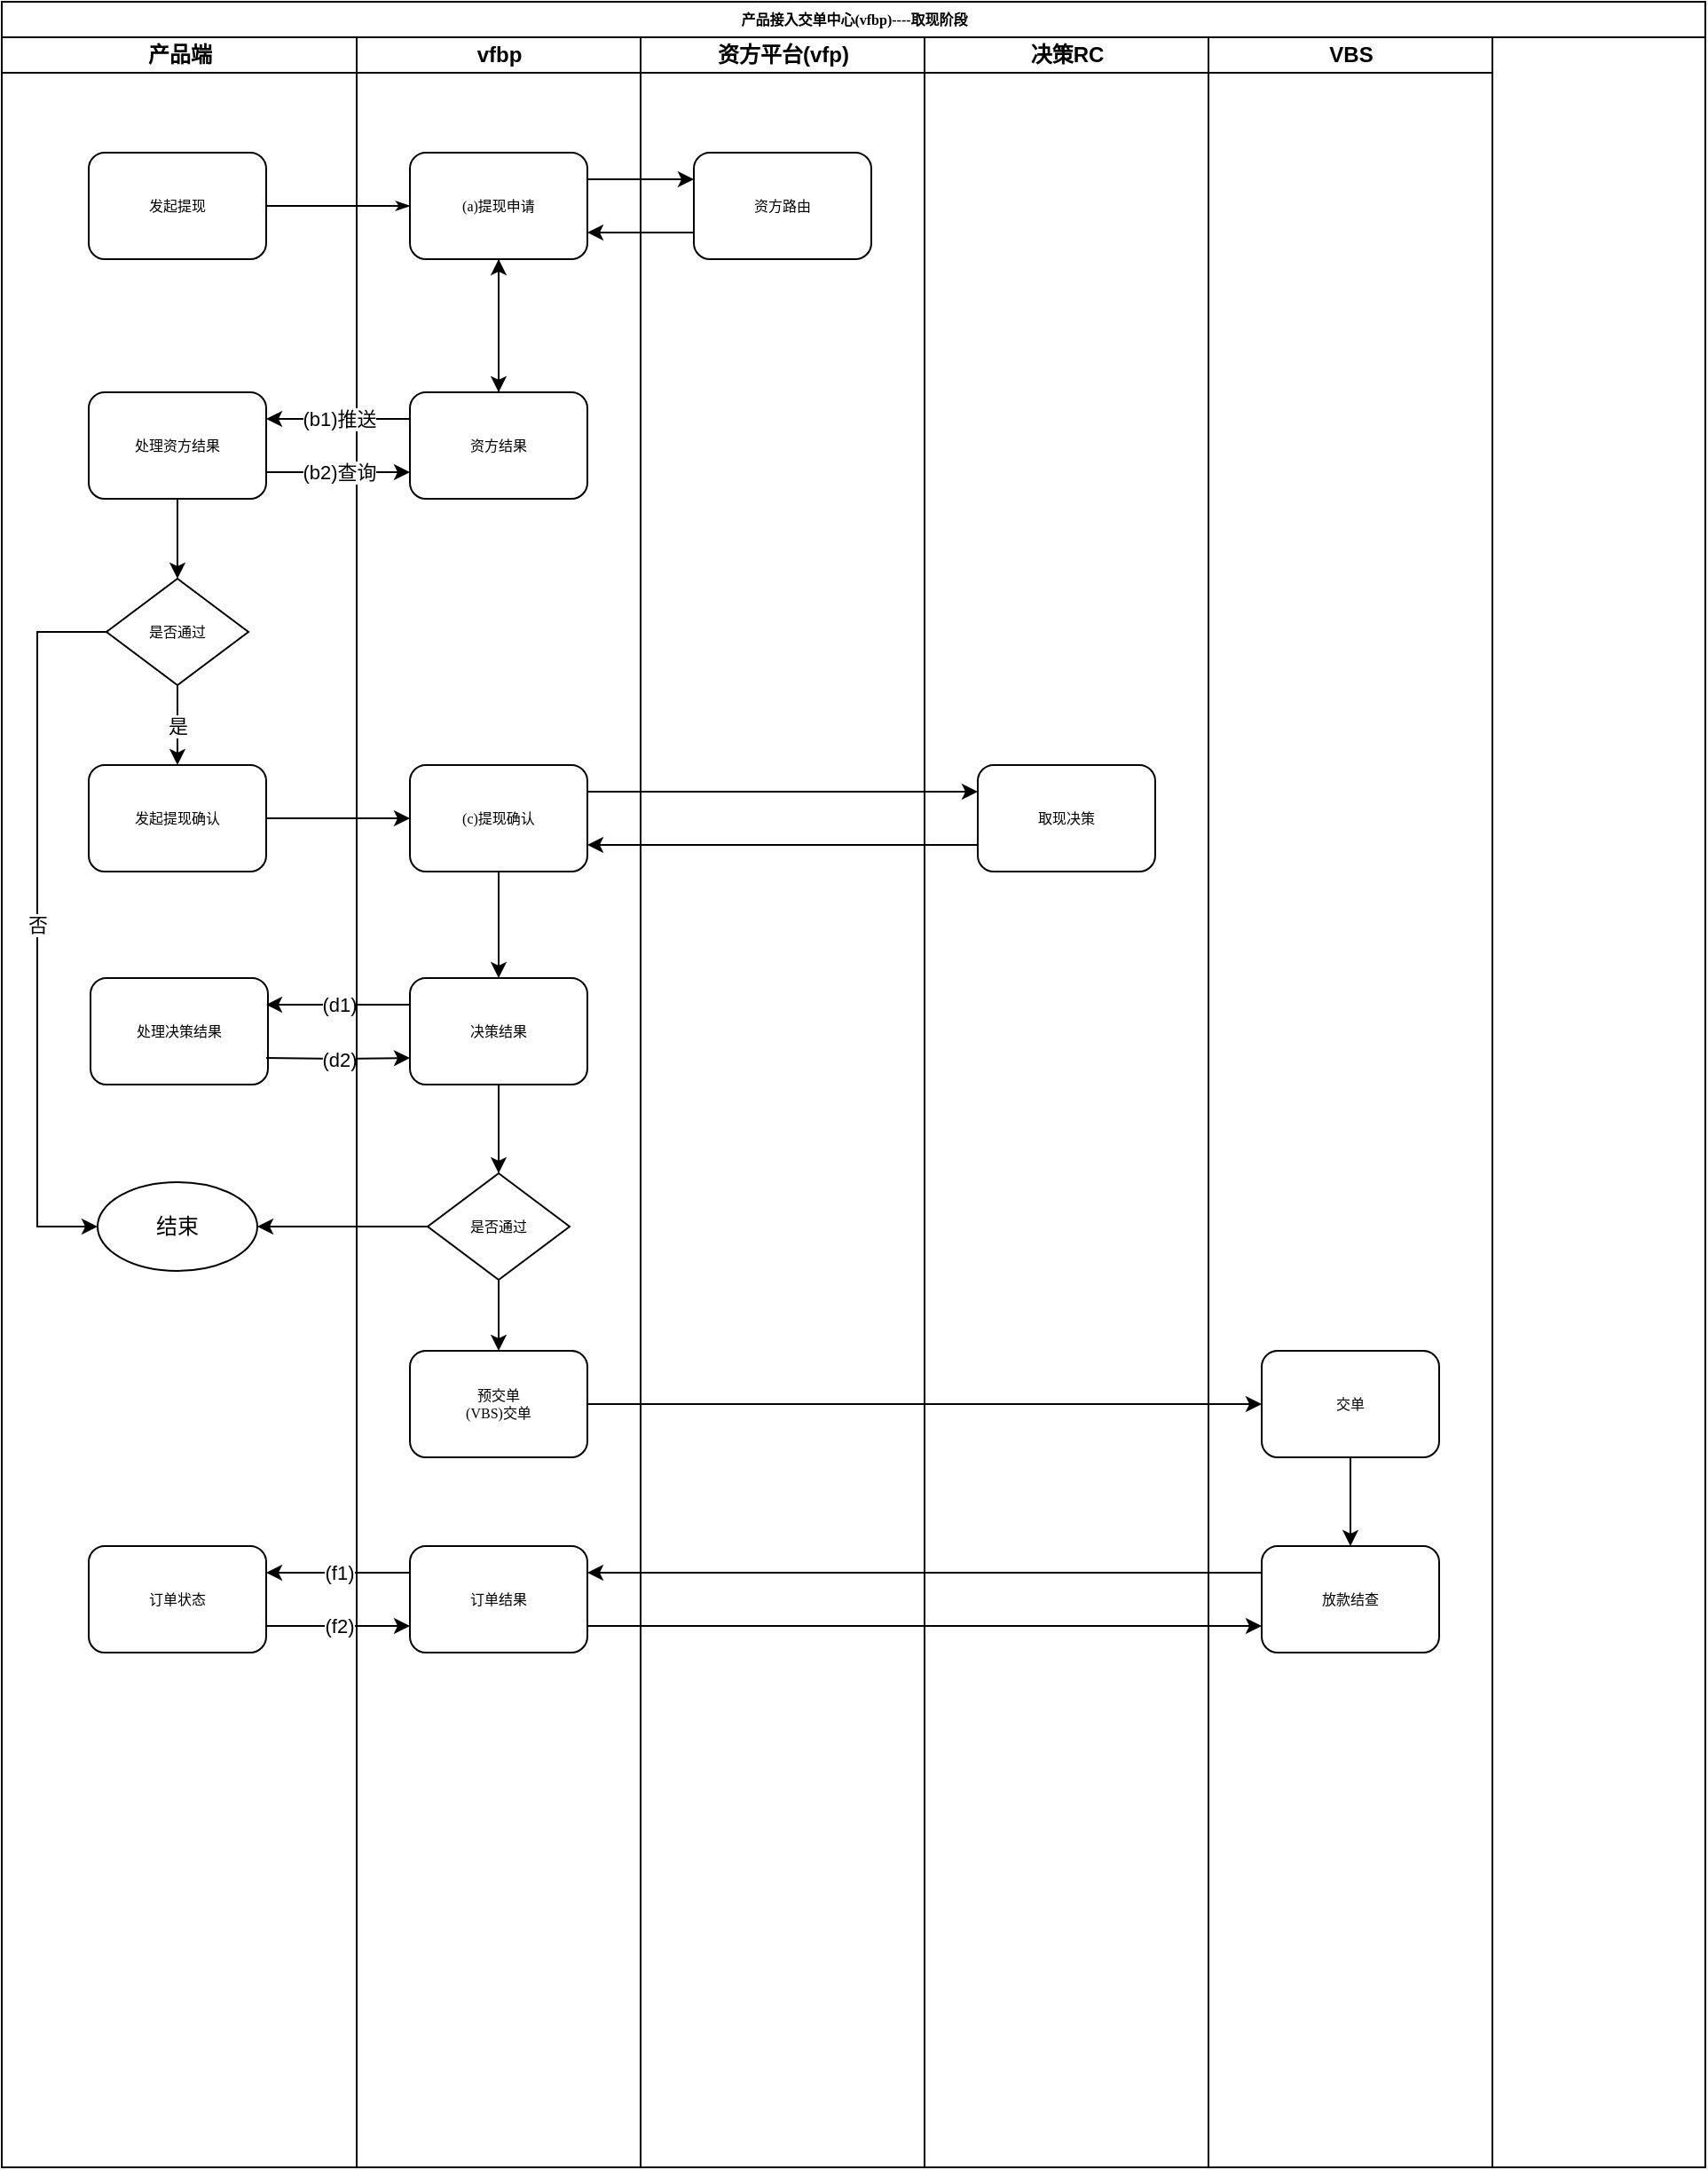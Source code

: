 <mxfile version="12.7.9" type="github">
  <diagram name="Page-1" id="74e2e168-ea6b-b213-b513-2b3c1d86103e">
    <mxGraphModel dx="1662" dy="762" grid="1" gridSize="10" guides="1" tooltips="1" connect="1" arrows="1" fold="1" page="1" pageScale="1" pageWidth="1100" pageHeight="850" background="#ffffff" math="0" shadow="0">
      <root>
        <mxCell id="0" />
        <mxCell id="1" parent="0" />
        <mxCell id="77e6c97f196da883-1" value="产品接入交单中心(vfbp)----取现阶段" style="swimlane;html=1;childLayout=stackLayout;startSize=20;rounded=0;shadow=0;labelBackgroundColor=none;strokeWidth=1;fontFamily=Verdana;fontSize=8;align=center;" parent="1" vertex="1">
          <mxGeometry x="70" y="40" width="960" height="1220" as="geometry" />
        </mxCell>
        <mxCell id="77e6c97f196da883-2" value="产品端" style="swimlane;html=1;startSize=20;" parent="77e6c97f196da883-1" vertex="1">
          <mxGeometry y="20" width="200" height="1200" as="geometry" />
        </mxCell>
        <mxCell id="77e6c97f196da883-8" value="发起提现" style="rounded=1;whiteSpace=wrap;html=1;shadow=0;labelBackgroundColor=none;strokeWidth=1;fontFamily=Verdana;fontSize=8;align=center;" parent="77e6c97f196da883-2" vertex="1">
          <mxGeometry x="49" y="65" width="100" height="60" as="geometry" />
        </mxCell>
        <mxCell id="cEkMStGPxNgNisxTyB1P-41" style="edgeStyle=orthogonalEdgeStyle;rounded=0;orthogonalLoop=1;jettySize=auto;html=1;exitX=0.5;exitY=1;exitDx=0;exitDy=0;" parent="77e6c97f196da883-2" source="cEkMStGPxNgNisxTyB1P-6" target="77e6c97f196da883-13" edge="1">
          <mxGeometry relative="1" as="geometry" />
        </mxCell>
        <mxCell id="cEkMStGPxNgNisxTyB1P-6" value="处理资方结果" style="rounded=1;whiteSpace=wrap;html=1;shadow=0;labelBackgroundColor=none;strokeWidth=1;fontFamily=Verdana;fontSize=8;align=center;" parent="77e6c97f196da883-2" vertex="1">
          <mxGeometry x="49" y="200" width="100" height="60" as="geometry" />
        </mxCell>
        <mxCell id="cEkMStGPxNgNisxTyB1P-43" value="是" style="edgeStyle=orthogonalEdgeStyle;rounded=0;orthogonalLoop=1;jettySize=auto;html=1;exitX=0.5;exitY=1;exitDx=0;exitDy=0;" parent="77e6c97f196da883-2" source="77e6c97f196da883-13" target="cEkMStGPxNgNisxTyB1P-42" edge="1">
          <mxGeometry relative="1" as="geometry" />
        </mxCell>
        <mxCell id="cEkMStGPxNgNisxTyB1P-45" value="否" style="edgeStyle=orthogonalEdgeStyle;rounded=0;orthogonalLoop=1;jettySize=auto;html=1;exitX=0;exitY=0.5;exitDx=0;exitDy=0;entryX=0;entryY=0.5;entryDx=0;entryDy=0;" parent="77e6c97f196da883-2" source="77e6c97f196da883-13" target="cEkMStGPxNgNisxTyB1P-36" edge="1">
          <mxGeometry relative="1" as="geometry">
            <Array as="points">
              <mxPoint x="20" y="335" />
              <mxPoint x="20" y="670" />
            </Array>
          </mxGeometry>
        </mxCell>
        <mxCell id="77e6c97f196da883-13" value="是否通过" style="rhombus;whiteSpace=wrap;html=1;rounded=0;shadow=0;labelBackgroundColor=none;strokeWidth=1;fontFamily=Verdana;fontSize=8;align=center;" parent="77e6c97f196da883-2" vertex="1">
          <mxGeometry x="59" y="305" width="80" height="60" as="geometry" />
        </mxCell>
        <mxCell id="cEkMStGPxNgNisxTyB1P-16" value="处理决策结果" style="rounded=1;whiteSpace=wrap;html=1;shadow=0;labelBackgroundColor=none;strokeWidth=1;fontFamily=Verdana;fontSize=8;align=center;" parent="77e6c97f196da883-2" vertex="1">
          <mxGeometry x="50" y="530" width="100" height="60" as="geometry" />
        </mxCell>
        <mxCell id="cEkMStGPxNgNisxTyB1P-29" value="订单状态" style="rounded=1;whiteSpace=wrap;html=1;shadow=0;labelBackgroundColor=none;strokeWidth=1;fontFamily=Verdana;fontSize=8;align=center;" parent="77e6c97f196da883-2" vertex="1">
          <mxGeometry x="49" y="850" width="100" height="60" as="geometry" />
        </mxCell>
        <mxCell id="cEkMStGPxNgNisxTyB1P-36" value="结束" style="ellipse;whiteSpace=wrap;html=1;" parent="77e6c97f196da883-2" vertex="1">
          <mxGeometry x="54" y="645" width="90" height="50" as="geometry" />
        </mxCell>
        <mxCell id="cEkMStGPxNgNisxTyB1P-42" value="发起提现确认" style="rounded=1;whiteSpace=wrap;html=1;shadow=0;labelBackgroundColor=none;strokeWidth=1;fontFamily=Verdana;fontSize=8;align=center;" parent="77e6c97f196da883-2" vertex="1">
          <mxGeometry x="49" y="410" width="100" height="60" as="geometry" />
        </mxCell>
        <mxCell id="77e6c97f196da883-26" style="edgeStyle=orthogonalEdgeStyle;rounded=1;html=1;labelBackgroundColor=none;startArrow=none;startFill=0;startSize=5;endArrow=classicThin;endFill=1;endSize=5;jettySize=auto;orthogonalLoop=1;strokeWidth=1;fontFamily=Verdana;fontSize=8" parent="77e6c97f196da883-1" source="77e6c97f196da883-8" target="77e6c97f196da883-11" edge="1">
          <mxGeometry relative="1" as="geometry" />
        </mxCell>
        <mxCell id="cEkMStGPxNgNisxTyB1P-17" value="(d1)" style="edgeStyle=orthogonalEdgeStyle;rounded=0;orthogonalLoop=1;jettySize=auto;html=1;exitX=0;exitY=0.25;exitDx=0;exitDy=0;entryX=1;entryY=0.25;entryDx=0;entryDy=0;" parent="77e6c97f196da883-1" source="cEkMStGPxNgNisxTyB1P-15" edge="1">
          <mxGeometry relative="1" as="geometry">
            <mxPoint x="149" y="565" as="targetPoint" />
          </mxGeometry>
        </mxCell>
        <mxCell id="cEkMStGPxNgNisxTyB1P-18" value="(d2)" style="edgeStyle=orthogonalEdgeStyle;rounded=0;orthogonalLoop=1;jettySize=auto;html=1;exitX=1;exitY=0.75;exitDx=0;exitDy=0;entryX=0;entryY=0.75;entryDx=0;entryDy=0;" parent="77e6c97f196da883-1" target="cEkMStGPxNgNisxTyB1P-15" edge="1">
          <mxGeometry relative="1" as="geometry">
            <mxPoint x="149" y="595" as="sourcePoint" />
          </mxGeometry>
        </mxCell>
        <mxCell id="cEkMStGPxNgNisxTyB1P-23" style="edgeStyle=orthogonalEdgeStyle;rounded=0;orthogonalLoop=1;jettySize=auto;html=1;exitX=1;exitY=0.5;exitDx=0;exitDy=0;" parent="77e6c97f196da883-1" source="cEkMStGPxNgNisxTyB1P-19" target="cEkMStGPxNgNisxTyB1P-21" edge="1">
          <mxGeometry relative="1" as="geometry" />
        </mxCell>
        <mxCell id="cEkMStGPxNgNisxTyB1P-27" style="edgeStyle=orthogonalEdgeStyle;rounded=0;orthogonalLoop=1;jettySize=auto;html=1;exitX=0;exitY=0.25;exitDx=0;exitDy=0;entryX=1;entryY=0.25;entryDx=0;entryDy=0;" parent="77e6c97f196da883-1" source="cEkMStGPxNgNisxTyB1P-24" target="cEkMStGPxNgNisxTyB1P-26" edge="1">
          <mxGeometry relative="1" as="geometry" />
        </mxCell>
        <mxCell id="cEkMStGPxNgNisxTyB1P-28" style="edgeStyle=orthogonalEdgeStyle;rounded=0;orthogonalLoop=1;jettySize=auto;html=1;exitX=1;exitY=0.75;exitDx=0;exitDy=0;entryX=0;entryY=0.75;entryDx=0;entryDy=0;" parent="77e6c97f196da883-1" source="cEkMStGPxNgNisxTyB1P-26" target="cEkMStGPxNgNisxTyB1P-24" edge="1">
          <mxGeometry relative="1" as="geometry" />
        </mxCell>
        <mxCell id="cEkMStGPxNgNisxTyB1P-31" value="(f1)" style="edgeStyle=orthogonalEdgeStyle;rounded=0;orthogonalLoop=1;jettySize=auto;html=1;exitX=0;exitY=0.25;exitDx=0;exitDy=0;entryX=1;entryY=0.25;entryDx=0;entryDy=0;" parent="77e6c97f196da883-1" source="cEkMStGPxNgNisxTyB1P-26" edge="1">
          <mxGeometry relative="1" as="geometry">
            <mxPoint x="149" y="885" as="targetPoint" />
          </mxGeometry>
        </mxCell>
        <mxCell id="cEkMStGPxNgNisxTyB1P-32" value="(f2)" style="edgeStyle=orthogonalEdgeStyle;rounded=0;orthogonalLoop=1;jettySize=auto;html=1;exitX=1;exitY=0.75;exitDx=0;exitDy=0;entryX=0;entryY=0.75;entryDx=0;entryDy=0;" parent="77e6c97f196da883-1" target="cEkMStGPxNgNisxTyB1P-26" edge="1">
          <mxGeometry relative="1" as="geometry">
            <mxPoint x="149" y="915" as="sourcePoint" />
            <Array as="points">
              <mxPoint x="190" y="915" />
              <mxPoint x="190" y="915" />
            </Array>
          </mxGeometry>
        </mxCell>
        <mxCell id="cEkMStGPxNgNisxTyB1P-40" style="edgeStyle=orthogonalEdgeStyle;rounded=0;orthogonalLoop=1;jettySize=auto;html=1;exitX=0;exitY=0.5;exitDx=0;exitDy=0;entryX=1;entryY=0.5;entryDx=0;entryDy=0;" parent="77e6c97f196da883-1" source="77e6c97f196da883-16" target="cEkMStGPxNgNisxTyB1P-36" edge="1">
          <mxGeometry relative="1" as="geometry" />
        </mxCell>
        <mxCell id="77e6c97f196da883-3" value="vfbp" style="swimlane;html=1;startSize=20;" parent="77e6c97f196da883-1" vertex="1">
          <mxGeometry x="200" y="20" width="160" height="1200" as="geometry" />
        </mxCell>
        <mxCell id="cEkMStGPxNgNisxTyB1P-9" style="edgeStyle=orthogonalEdgeStyle;rounded=0;orthogonalLoop=1;jettySize=auto;html=1;exitX=0.5;exitY=1;exitDx=0;exitDy=0;" parent="77e6c97f196da883-3" source="77e6c97f196da883-11" target="cEkMStGPxNgNisxTyB1P-5" edge="1">
          <mxGeometry relative="1" as="geometry" />
        </mxCell>
        <mxCell id="77e6c97f196da883-11" value="(a)提现申请" style="rounded=1;whiteSpace=wrap;html=1;shadow=0;labelBackgroundColor=none;strokeWidth=1;fontFamily=Verdana;fontSize=8;align=center;" parent="77e6c97f196da883-3" vertex="1">
          <mxGeometry x="30" y="65" width="100" height="60" as="geometry" />
        </mxCell>
        <mxCell id="cEkMStGPxNgNisxTyB1P-10" value="" style="edgeStyle=orthogonalEdgeStyle;rounded=0;orthogonalLoop=1;jettySize=auto;html=1;" parent="77e6c97f196da883-3" source="cEkMStGPxNgNisxTyB1P-5" target="77e6c97f196da883-11" edge="1">
          <mxGeometry relative="1" as="geometry" />
        </mxCell>
        <mxCell id="cEkMStGPxNgNisxTyB1P-5" value="资方结果" style="rounded=1;whiteSpace=wrap;html=1;shadow=0;labelBackgroundColor=none;strokeWidth=1;fontFamily=Verdana;fontSize=8;align=center;" parent="77e6c97f196da883-3" vertex="1">
          <mxGeometry x="30" y="200" width="100" height="60" as="geometry" />
        </mxCell>
        <mxCell id="cEkMStGPxNgNisxTyB1P-38" style="edgeStyle=orthogonalEdgeStyle;rounded=0;orthogonalLoop=1;jettySize=auto;html=1;exitX=0.5;exitY=1;exitDx=0;exitDy=0;entryX=0.5;entryY=0;entryDx=0;entryDy=0;" parent="77e6c97f196da883-3" source="77e6c97f196da883-18" target="cEkMStGPxNgNisxTyB1P-15" edge="1">
          <mxGeometry relative="1" as="geometry" />
        </mxCell>
        <mxCell id="77e6c97f196da883-18" value="(c)提现确认" style="rounded=1;whiteSpace=wrap;html=1;shadow=0;labelBackgroundColor=none;strokeWidth=1;fontFamily=Verdana;fontSize=8;align=center;" parent="77e6c97f196da883-3" vertex="1">
          <mxGeometry x="30" y="410" width="100" height="60" as="geometry" />
        </mxCell>
        <mxCell id="cEkMStGPxNgNisxTyB1P-34" style="edgeStyle=orthogonalEdgeStyle;rounded=0;orthogonalLoop=1;jettySize=auto;html=1;exitX=0.5;exitY=1;exitDx=0;exitDy=0;entryX=0.5;entryY=0;entryDx=0;entryDy=0;" parent="77e6c97f196da883-3" source="cEkMStGPxNgNisxTyB1P-15" target="77e6c97f196da883-16" edge="1">
          <mxGeometry relative="1" as="geometry" />
        </mxCell>
        <mxCell id="cEkMStGPxNgNisxTyB1P-15" value="决策结果" style="rounded=1;whiteSpace=wrap;html=1;shadow=0;labelBackgroundColor=none;strokeWidth=1;fontFamily=Verdana;fontSize=8;align=center;" parent="77e6c97f196da883-3" vertex="1">
          <mxGeometry x="30" y="530" width="100" height="60" as="geometry" />
        </mxCell>
        <mxCell id="cEkMStGPxNgNisxTyB1P-19" value="预交单&lt;br&gt;(VBS)交单" style="rounded=1;whiteSpace=wrap;html=1;shadow=0;labelBackgroundColor=none;strokeWidth=1;fontFamily=Verdana;fontSize=8;align=center;" parent="77e6c97f196da883-3" vertex="1">
          <mxGeometry x="30" y="740" width="100" height="60" as="geometry" />
        </mxCell>
        <mxCell id="cEkMStGPxNgNisxTyB1P-35" style="edgeStyle=orthogonalEdgeStyle;rounded=0;orthogonalLoop=1;jettySize=auto;html=1;exitX=0.5;exitY=1;exitDx=0;exitDy=0;entryX=0.5;entryY=0;entryDx=0;entryDy=0;" parent="77e6c97f196da883-3" source="77e6c97f196da883-16" target="cEkMStGPxNgNisxTyB1P-19" edge="1">
          <mxGeometry relative="1" as="geometry" />
        </mxCell>
        <mxCell id="77e6c97f196da883-16" value="是否通过" style="rhombus;whiteSpace=wrap;html=1;rounded=0;shadow=0;labelBackgroundColor=none;strokeWidth=1;fontFamily=Verdana;fontSize=8;align=center;" parent="77e6c97f196da883-3" vertex="1">
          <mxGeometry x="40" y="640" width="80" height="60" as="geometry" />
        </mxCell>
        <mxCell id="cEkMStGPxNgNisxTyB1P-26" value="订单结果" style="rounded=1;whiteSpace=wrap;html=1;shadow=0;labelBackgroundColor=none;strokeWidth=1;fontFamily=Verdana;fontSize=8;align=center;" parent="77e6c97f196da883-3" vertex="1">
          <mxGeometry x="30" y="850" width="100" height="60" as="geometry" />
        </mxCell>
        <mxCell id="cEkMStGPxNgNisxTyB1P-13" style="edgeStyle=orthogonalEdgeStyle;rounded=0;orthogonalLoop=1;jettySize=auto;html=1;exitX=1;exitY=0.25;exitDx=0;exitDy=0;entryX=0;entryY=0.25;entryDx=0;entryDy=0;" parent="77e6c97f196da883-1" source="77e6c97f196da883-18" target="cEkMStGPxNgNisxTyB1P-2" edge="1">
          <mxGeometry relative="1" as="geometry" />
        </mxCell>
        <mxCell id="cEkMStGPxNgNisxTyB1P-14" style="edgeStyle=orthogonalEdgeStyle;rounded=0;orthogonalLoop=1;jettySize=auto;html=1;exitX=0;exitY=0.75;exitDx=0;exitDy=0;entryX=1;entryY=0.75;entryDx=0;entryDy=0;" parent="77e6c97f196da883-1" source="cEkMStGPxNgNisxTyB1P-2" target="77e6c97f196da883-18" edge="1">
          <mxGeometry relative="1" as="geometry" />
        </mxCell>
        <mxCell id="77e6c97f196da883-4" value="资方平台(vfp)" style="swimlane;html=1;startSize=20;" parent="77e6c97f196da883-1" vertex="1">
          <mxGeometry x="360" y="20" width="160" height="1200" as="geometry" />
        </mxCell>
        <mxCell id="77e6c97f196da883-12" value="资方路由" style="rounded=1;whiteSpace=wrap;html=1;shadow=0;labelBackgroundColor=none;strokeWidth=1;fontFamily=Verdana;fontSize=8;align=center;" parent="77e6c97f196da883-4" vertex="1">
          <mxGeometry x="30" y="65" width="100" height="60" as="geometry" />
        </mxCell>
        <mxCell id="77e6c97f196da883-5" value="决策RC" style="swimlane;html=1;startSize=20;" parent="77e6c97f196da883-1" vertex="1">
          <mxGeometry x="520" y="20" width="160" height="1200" as="geometry" />
        </mxCell>
        <mxCell id="cEkMStGPxNgNisxTyB1P-2" value="取现决策" style="rounded=1;whiteSpace=wrap;html=1;shadow=0;labelBackgroundColor=none;strokeWidth=1;fontFamily=Verdana;fontSize=8;align=center;" parent="77e6c97f196da883-5" vertex="1">
          <mxGeometry x="30" y="410" width="100" height="60" as="geometry" />
        </mxCell>
        <mxCell id="77e6c97f196da883-7" value="VBS" style="swimlane;html=1;startSize=20;" parent="77e6c97f196da883-1" vertex="1">
          <mxGeometry x="680" y="20" width="160" height="1200" as="geometry" />
        </mxCell>
        <mxCell id="cEkMStGPxNgNisxTyB1P-25" style="edgeStyle=orthogonalEdgeStyle;rounded=0;orthogonalLoop=1;jettySize=auto;html=1;exitX=0.5;exitY=1;exitDx=0;exitDy=0;" parent="77e6c97f196da883-7" source="cEkMStGPxNgNisxTyB1P-21" target="cEkMStGPxNgNisxTyB1P-24" edge="1">
          <mxGeometry relative="1" as="geometry" />
        </mxCell>
        <mxCell id="cEkMStGPxNgNisxTyB1P-21" value="交单" style="rounded=1;whiteSpace=wrap;html=1;shadow=0;labelBackgroundColor=none;strokeWidth=1;fontFamily=Verdana;fontSize=8;align=center;" parent="77e6c97f196da883-7" vertex="1">
          <mxGeometry x="30" y="740" width="100" height="60" as="geometry" />
        </mxCell>
        <mxCell id="cEkMStGPxNgNisxTyB1P-24" value="放款结查" style="rounded=1;whiteSpace=wrap;html=1;shadow=0;labelBackgroundColor=none;strokeWidth=1;fontFamily=Verdana;fontSize=8;align=center;" parent="77e6c97f196da883-7" vertex="1">
          <mxGeometry x="30" y="850" width="100" height="60" as="geometry" />
        </mxCell>
        <mxCell id="cEkMStGPxNgNisxTyB1P-3" style="edgeStyle=orthogonalEdgeStyle;rounded=0;orthogonalLoop=1;jettySize=auto;html=1;exitX=1;exitY=0.25;exitDx=0;exitDy=0;entryX=0;entryY=0.25;entryDx=0;entryDy=0;" parent="77e6c97f196da883-1" source="77e6c97f196da883-11" target="77e6c97f196da883-12" edge="1">
          <mxGeometry relative="1" as="geometry" />
        </mxCell>
        <mxCell id="cEkMStGPxNgNisxTyB1P-4" style="edgeStyle=orthogonalEdgeStyle;rounded=0;orthogonalLoop=1;jettySize=auto;html=1;exitX=0;exitY=0.75;exitDx=0;exitDy=0;entryX=1;entryY=0.75;entryDx=0;entryDy=0;" parent="77e6c97f196da883-1" source="77e6c97f196da883-12" target="77e6c97f196da883-11" edge="1">
          <mxGeometry relative="1" as="geometry" />
        </mxCell>
        <mxCell id="cEkMStGPxNgNisxTyB1P-7" value="(b1)推送" style="edgeStyle=orthogonalEdgeStyle;rounded=0;orthogonalLoop=1;jettySize=auto;html=1;exitX=0;exitY=0.25;exitDx=0;exitDy=0;entryX=1;entryY=0.25;entryDx=0;entryDy=0;" parent="77e6c97f196da883-1" source="cEkMStGPxNgNisxTyB1P-5" target="cEkMStGPxNgNisxTyB1P-6" edge="1">
          <mxGeometry relative="1" as="geometry" />
        </mxCell>
        <mxCell id="cEkMStGPxNgNisxTyB1P-8" value="(b2)查询" style="edgeStyle=orthogonalEdgeStyle;rounded=0;orthogonalLoop=1;jettySize=auto;html=1;exitX=1;exitY=0.75;exitDx=0;exitDy=0;entryX=0;entryY=0.75;entryDx=0;entryDy=0;" parent="77e6c97f196da883-1" source="cEkMStGPxNgNisxTyB1P-6" target="cEkMStGPxNgNisxTyB1P-5" edge="1">
          <mxGeometry relative="1" as="geometry" />
        </mxCell>
        <mxCell id="cEkMStGPxNgNisxTyB1P-44" style="edgeStyle=orthogonalEdgeStyle;rounded=0;orthogonalLoop=1;jettySize=auto;html=1;exitX=1;exitY=0.5;exitDx=0;exitDy=0;entryX=0;entryY=0.5;entryDx=0;entryDy=0;" parent="77e6c97f196da883-1" source="cEkMStGPxNgNisxTyB1P-42" target="77e6c97f196da883-18" edge="1">
          <mxGeometry relative="1" as="geometry" />
        </mxCell>
      </root>
    </mxGraphModel>
  </diagram>
</mxfile>
